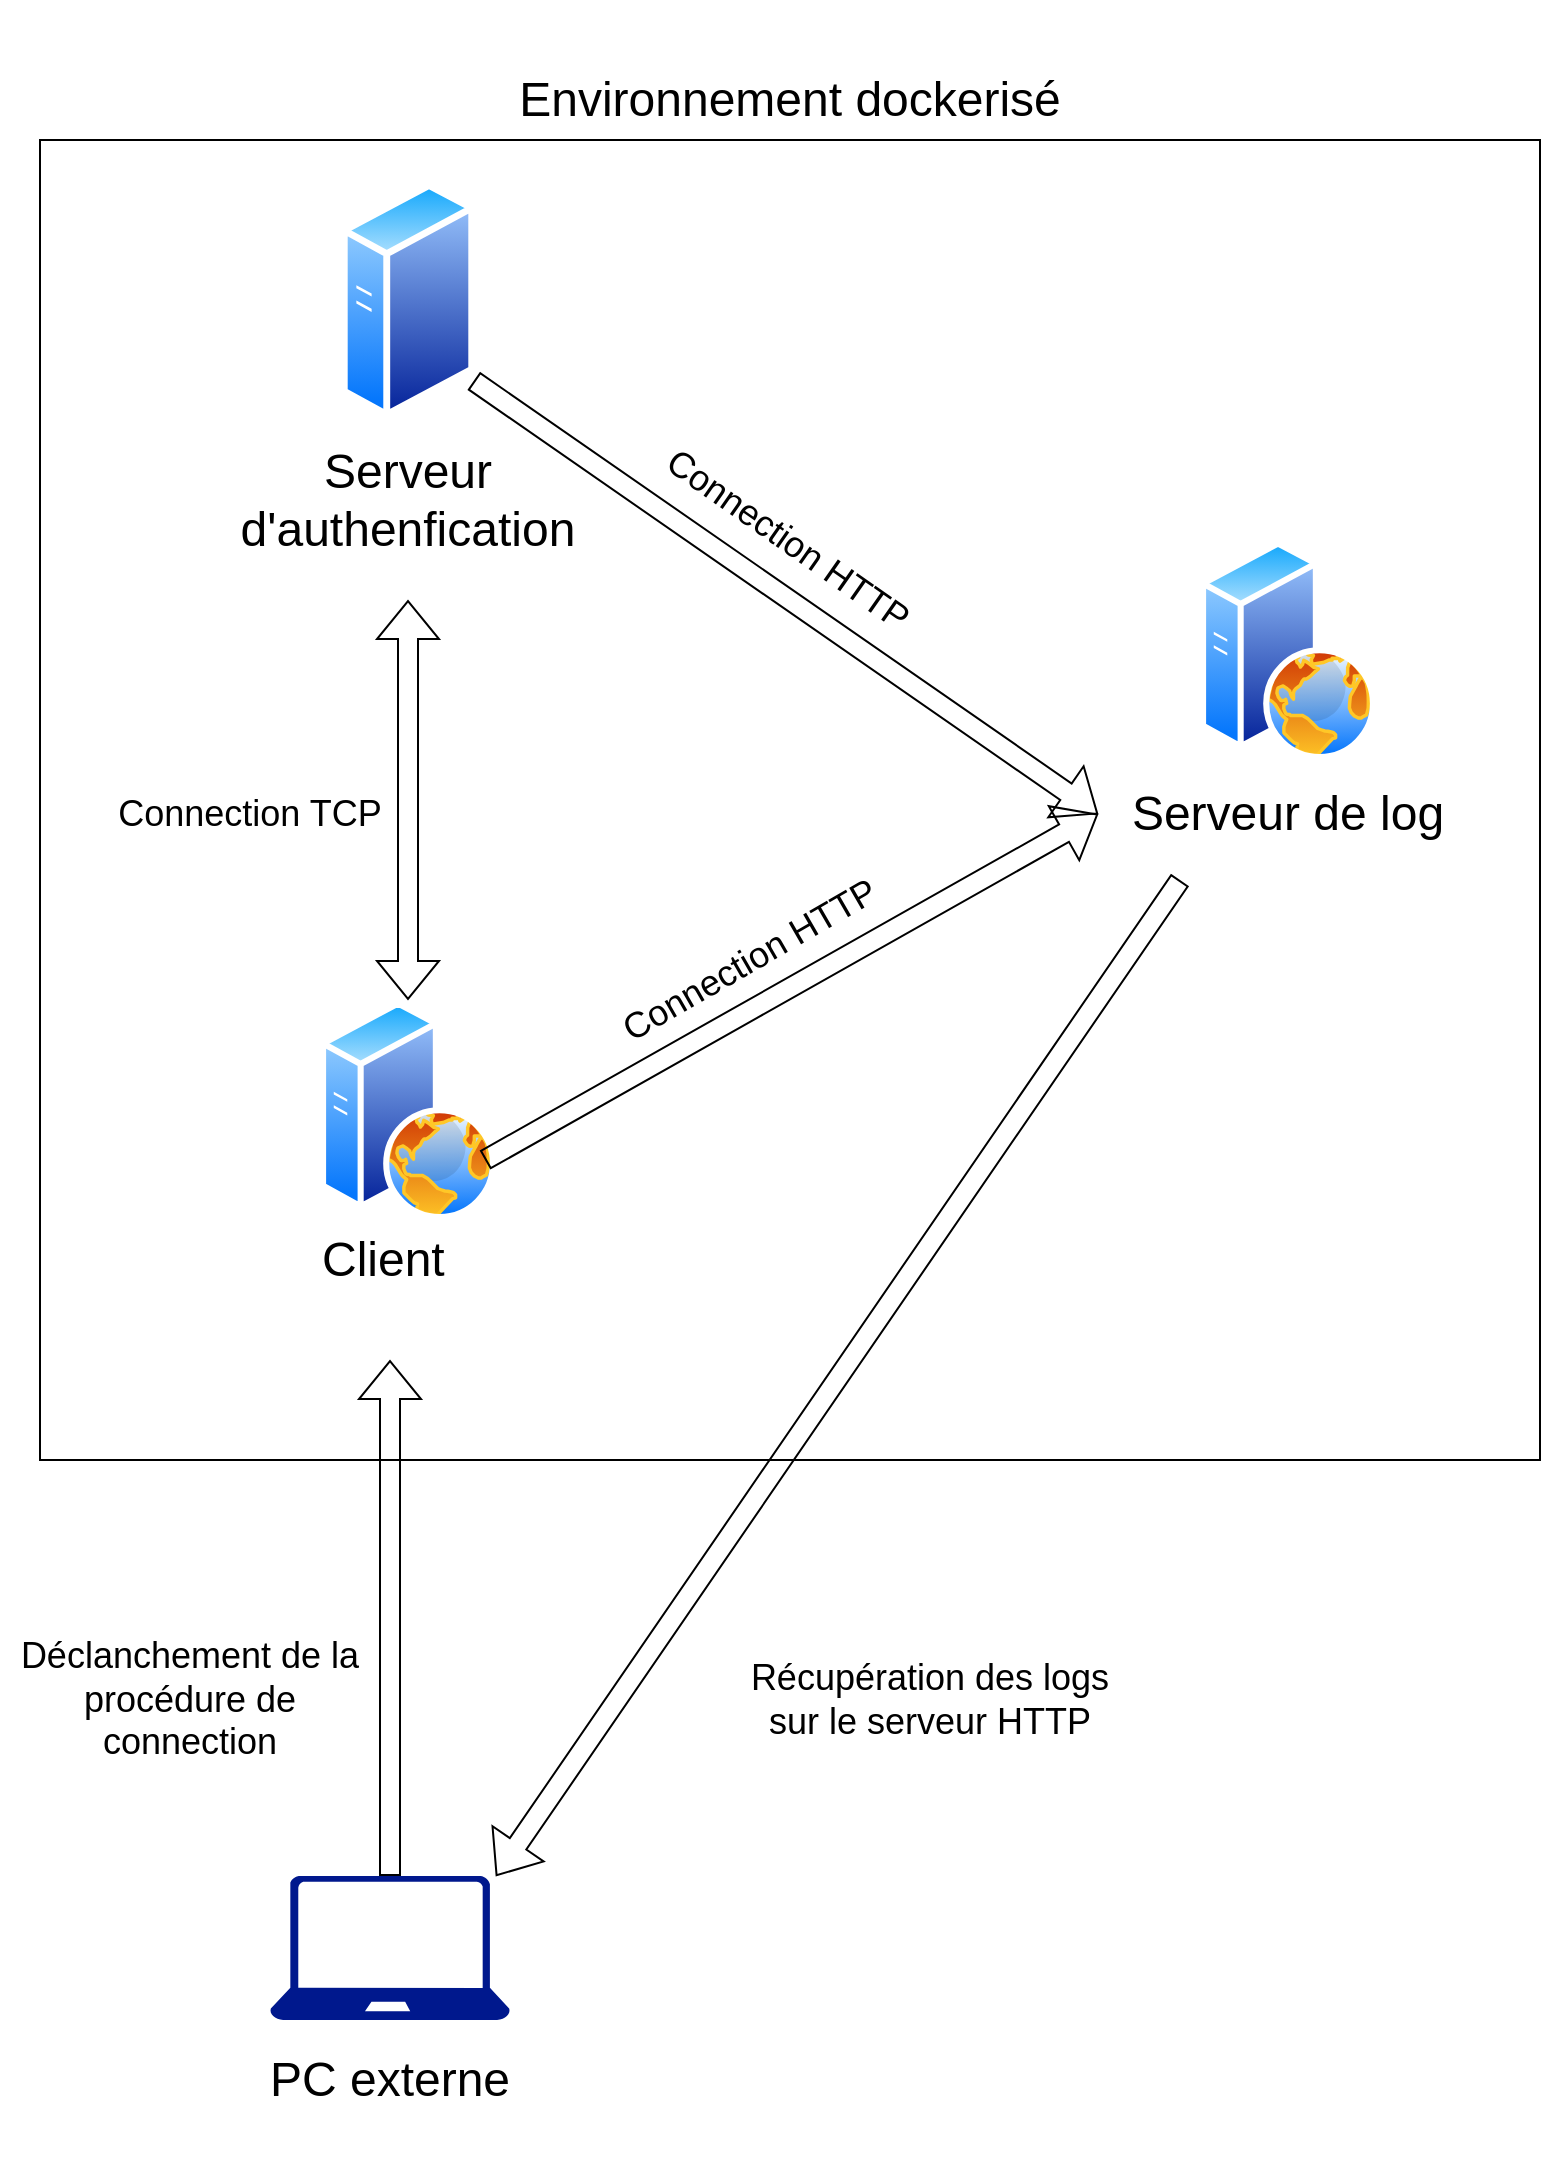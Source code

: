 <mxfile version="23.1.5" type="device">
  <diagram name="Page-1" id="x6KLnYOFnxug7mtxDp_4">
    <mxGraphModel dx="1665" dy="723" grid="1" gridSize="10" guides="1" tooltips="1" connect="1" arrows="1" fold="1" page="1" pageScale="1" pageWidth="827" pageHeight="1169" math="0" shadow="0">
      <root>
        <mxCell id="0" />
        <mxCell id="1" parent="0" />
        <mxCell id="br2ifium_Z9vHOW5vIv9-12" value="" style="rounded=0;whiteSpace=wrap;html=1;fillColor=none;" parent="1" vertex="1">
          <mxGeometry x="20" y="100" width="750" height="660" as="geometry" />
        </mxCell>
        <mxCell id="br2ifium_Z9vHOW5vIv9-1" value="" style="sketch=0;aspect=fixed;pointerEvents=1;shadow=0;dashed=0;html=1;strokeColor=none;labelPosition=center;verticalLabelPosition=bottom;verticalAlign=top;align=center;fillColor=#00188D;shape=mxgraph.azure.laptop" parent="1" vertex="1">
          <mxGeometry x="135" y="968" width="120" height="72" as="geometry" />
        </mxCell>
        <mxCell id="br2ifium_Z9vHOW5vIv9-5" value="" style="image;aspect=fixed;perimeter=ellipsePerimeter;html=1;align=center;shadow=0;dashed=0;spacingTop=3;image=img/lib/active_directory/generic_server.svg;" parent="1" vertex="1">
          <mxGeometry x="170.4" y="120" width="67.2" height="120" as="geometry" />
        </mxCell>
        <mxCell id="br2ifium_Z9vHOW5vIv9-6" value="" style="image;aspect=fixed;perimeter=ellipsePerimeter;html=1;align=center;shadow=0;dashed=0;spacingTop=3;image=img/lib/active_directory/web_server.svg;" parent="1" vertex="1">
          <mxGeometry x="600" y="300" width="88" height="110" as="geometry" />
        </mxCell>
        <mxCell id="br2ifium_Z9vHOW5vIv9-7" value="" style="image;aspect=fixed;perimeter=ellipsePerimeter;html=1;align=center;shadow=0;dashed=0;spacingTop=3;image=img/lib/active_directory/web_server.svg;" parent="1" vertex="1">
          <mxGeometry x="160" y="530" width="88" height="110" as="geometry" />
        </mxCell>
        <mxCell id="br2ifium_Z9vHOW5vIv9-8" value="&lt;font style=&quot;font-size: 24px;&quot;&gt;Client&amp;nbsp;&lt;/font&gt;" style="text;strokeColor=none;align=center;fillColor=none;html=1;verticalAlign=middle;whiteSpace=wrap;rounded=0;" parent="1" vertex="1">
          <mxGeometry x="100" y="610" width="190" height="100" as="geometry" />
        </mxCell>
        <mxCell id="br2ifium_Z9vHOW5vIv9-9" value="&lt;font style=&quot;font-size: 24px;&quot;&gt;Serveur d&#39;authenfication&lt;/font&gt;" style="text;strokeColor=none;align=center;fillColor=none;html=1;verticalAlign=middle;whiteSpace=wrap;rounded=0;" parent="1" vertex="1">
          <mxGeometry x="109" y="230" width="190" height="100" as="geometry" />
        </mxCell>
        <mxCell id="br2ifium_Z9vHOW5vIv9-10" value="&lt;font style=&quot;font-size: 24px;&quot;&gt;Serveur de log&lt;/font&gt;" style="text;strokeColor=none;align=center;fillColor=none;html=1;verticalAlign=middle;whiteSpace=wrap;rounded=0;" parent="1" vertex="1">
          <mxGeometry x="549" y="387" width="190" height="100" as="geometry" />
        </mxCell>
        <mxCell id="br2ifium_Z9vHOW5vIv9-11" value="&lt;font style=&quot;font-size: 24px;&quot;&gt;PC externe&lt;/font&gt;" style="text;strokeColor=none;align=center;fillColor=none;html=1;verticalAlign=middle;whiteSpace=wrap;rounded=0;" parent="1" vertex="1">
          <mxGeometry x="100" y="1020" width="190" height="100" as="geometry" />
        </mxCell>
        <mxCell id="br2ifium_Z9vHOW5vIv9-13" value="&lt;font style=&quot;font-size: 24px;&quot;&gt;Environnement&amp;nbsp;dockerisé&lt;/font&gt;" style="text;strokeColor=none;align=center;fillColor=none;html=1;verticalAlign=middle;whiteSpace=wrap;rounded=0;" parent="1" vertex="1">
          <mxGeometry x="230" y="30" width="330" height="100" as="geometry" />
        </mxCell>
        <mxCell id="br2ifium_Z9vHOW5vIv9-14" value="" style="shape=flexArrow;endArrow=classic;startArrow=classic;html=1;rounded=0;entryX=0.5;entryY=1;entryDx=0;entryDy=0;exitX=0.5;exitY=0;exitDx=0;exitDy=0;" parent="1" source="br2ifium_Z9vHOW5vIv9-7" target="br2ifium_Z9vHOW5vIv9-9" edge="1">
          <mxGeometry width="100" height="100" relative="1" as="geometry">
            <mxPoint x="190" y="470" as="sourcePoint" />
            <mxPoint x="290" y="370" as="targetPoint" />
          </mxGeometry>
        </mxCell>
        <mxCell id="br2ifium_Z9vHOW5vIv9-15" value="&lt;font style=&quot;&quot;&gt;&lt;font style=&quot;font-size: 18px;&quot;&gt;Connection TCP&lt;/font&gt;&lt;br&gt;&lt;/font&gt;" style="text;strokeColor=none;align=center;fillColor=none;html=1;verticalAlign=middle;whiteSpace=wrap;rounded=0;" parent="1" vertex="1">
          <mxGeometry x="30" y="387" width="190" height="100" as="geometry" />
        </mxCell>
        <mxCell id="br2ifium_Z9vHOW5vIv9-16" value="" style="shape=flexArrow;endArrow=classic;html=1;rounded=0;entryX=0;entryY=0.5;entryDx=0;entryDy=0;exitX=0.989;exitY=0.837;exitDx=0;exitDy=0;exitPerimeter=0;" parent="1" source="br2ifium_Z9vHOW5vIv9-5" target="br2ifium_Z9vHOW5vIv9-10" edge="1">
          <mxGeometry width="50" height="50" relative="1" as="geometry">
            <mxPoint x="380" y="300" as="sourcePoint" />
            <mxPoint x="430" y="250" as="targetPoint" />
          </mxGeometry>
        </mxCell>
        <mxCell id="br2ifium_Z9vHOW5vIv9-17" value="" style="shape=flexArrow;endArrow=classic;html=1;rounded=0;entryX=0;entryY=0.5;entryDx=0;entryDy=0;exitX=0.75;exitY=0;exitDx=0;exitDy=0;" parent="1" source="br2ifium_Z9vHOW5vIv9-8" target="br2ifium_Z9vHOW5vIv9-10" edge="1">
          <mxGeometry width="50" height="50" relative="1" as="geometry">
            <mxPoint x="310" y="570" as="sourcePoint" />
            <mxPoint x="622" y="787" as="targetPoint" />
          </mxGeometry>
        </mxCell>
        <mxCell id="br2ifium_Z9vHOW5vIv9-18" value="&lt;font style=&quot;&quot;&gt;&lt;font style=&quot;font-size: 18px;&quot;&gt;Connection HTTP&lt;/font&gt;&lt;br&gt;&lt;/font&gt;" style="text;strokeColor=none;align=center;fillColor=none;html=1;verticalAlign=middle;whiteSpace=wrap;rounded=0;rotation=35;" parent="1" vertex="1">
          <mxGeometry x="299" y="250" width="190" height="100" as="geometry" />
        </mxCell>
        <mxCell id="br2ifium_Z9vHOW5vIv9-19" value="&lt;font style=&quot;&quot;&gt;&lt;font style=&quot;font-size: 18px;&quot;&gt;Connection HTTP&lt;/font&gt;&lt;br&gt;&lt;/font&gt;" style="text;strokeColor=none;align=center;fillColor=none;html=1;verticalAlign=middle;whiteSpace=wrap;rounded=0;rotation=-30;" parent="1" vertex="1">
          <mxGeometry x="280" y="460" width="190" height="100" as="geometry" />
        </mxCell>
        <mxCell id="br2ifium_Z9vHOW5vIv9-20" value="" style="shape=flexArrow;endArrow=classic;html=1;rounded=0;exitX=0.5;exitY=0;exitDx=0;exitDy=0;exitPerimeter=0;" parent="1" source="br2ifium_Z9vHOW5vIv9-1" target="br2ifium_Z9vHOW5vIv9-8" edge="1">
          <mxGeometry width="50" height="50" relative="1" as="geometry">
            <mxPoint x="230" y="913" as="sourcePoint" />
            <mxPoint x="537" y="740" as="targetPoint" />
          </mxGeometry>
        </mxCell>
        <mxCell id="br2ifium_Z9vHOW5vIv9-21" value="&lt;font style=&quot;&quot;&gt;&lt;span style=&quot;font-size: 18px;&quot;&gt;Déclanchement de la procédure de connection&lt;/span&gt;&lt;br&gt;&lt;/font&gt;" style="text;strokeColor=none;align=center;fillColor=none;html=1;verticalAlign=middle;whiteSpace=wrap;rounded=0;" parent="1" vertex="1">
          <mxGeometry y="830" width="190" height="100" as="geometry" />
        </mxCell>
        <mxCell id="br2ifium_Z9vHOW5vIv9-23" value="&lt;font style=&quot;&quot;&gt;&lt;span style=&quot;font-size: 18px;&quot;&gt;Récupération des logs sur le serveur HTTP&lt;/span&gt;&lt;br&gt;&lt;/font&gt;" style="text;strokeColor=none;align=center;fillColor=none;html=1;verticalAlign=middle;whiteSpace=wrap;rounded=0;" parent="1" vertex="1">
          <mxGeometry x="370" y="830" width="190" height="100" as="geometry" />
        </mxCell>
        <mxCell id="IC1vJpIXK1-NZVYaDdOB-1" value="" style="shape=flexArrow;endArrow=classic;html=1;rounded=0;" edge="1" parent="1">
          <mxGeometry width="50" height="50" relative="1" as="geometry">
            <mxPoint x="590" y="470" as="sourcePoint" />
            <mxPoint x="248" y="968" as="targetPoint" />
          </mxGeometry>
        </mxCell>
      </root>
    </mxGraphModel>
  </diagram>
</mxfile>
